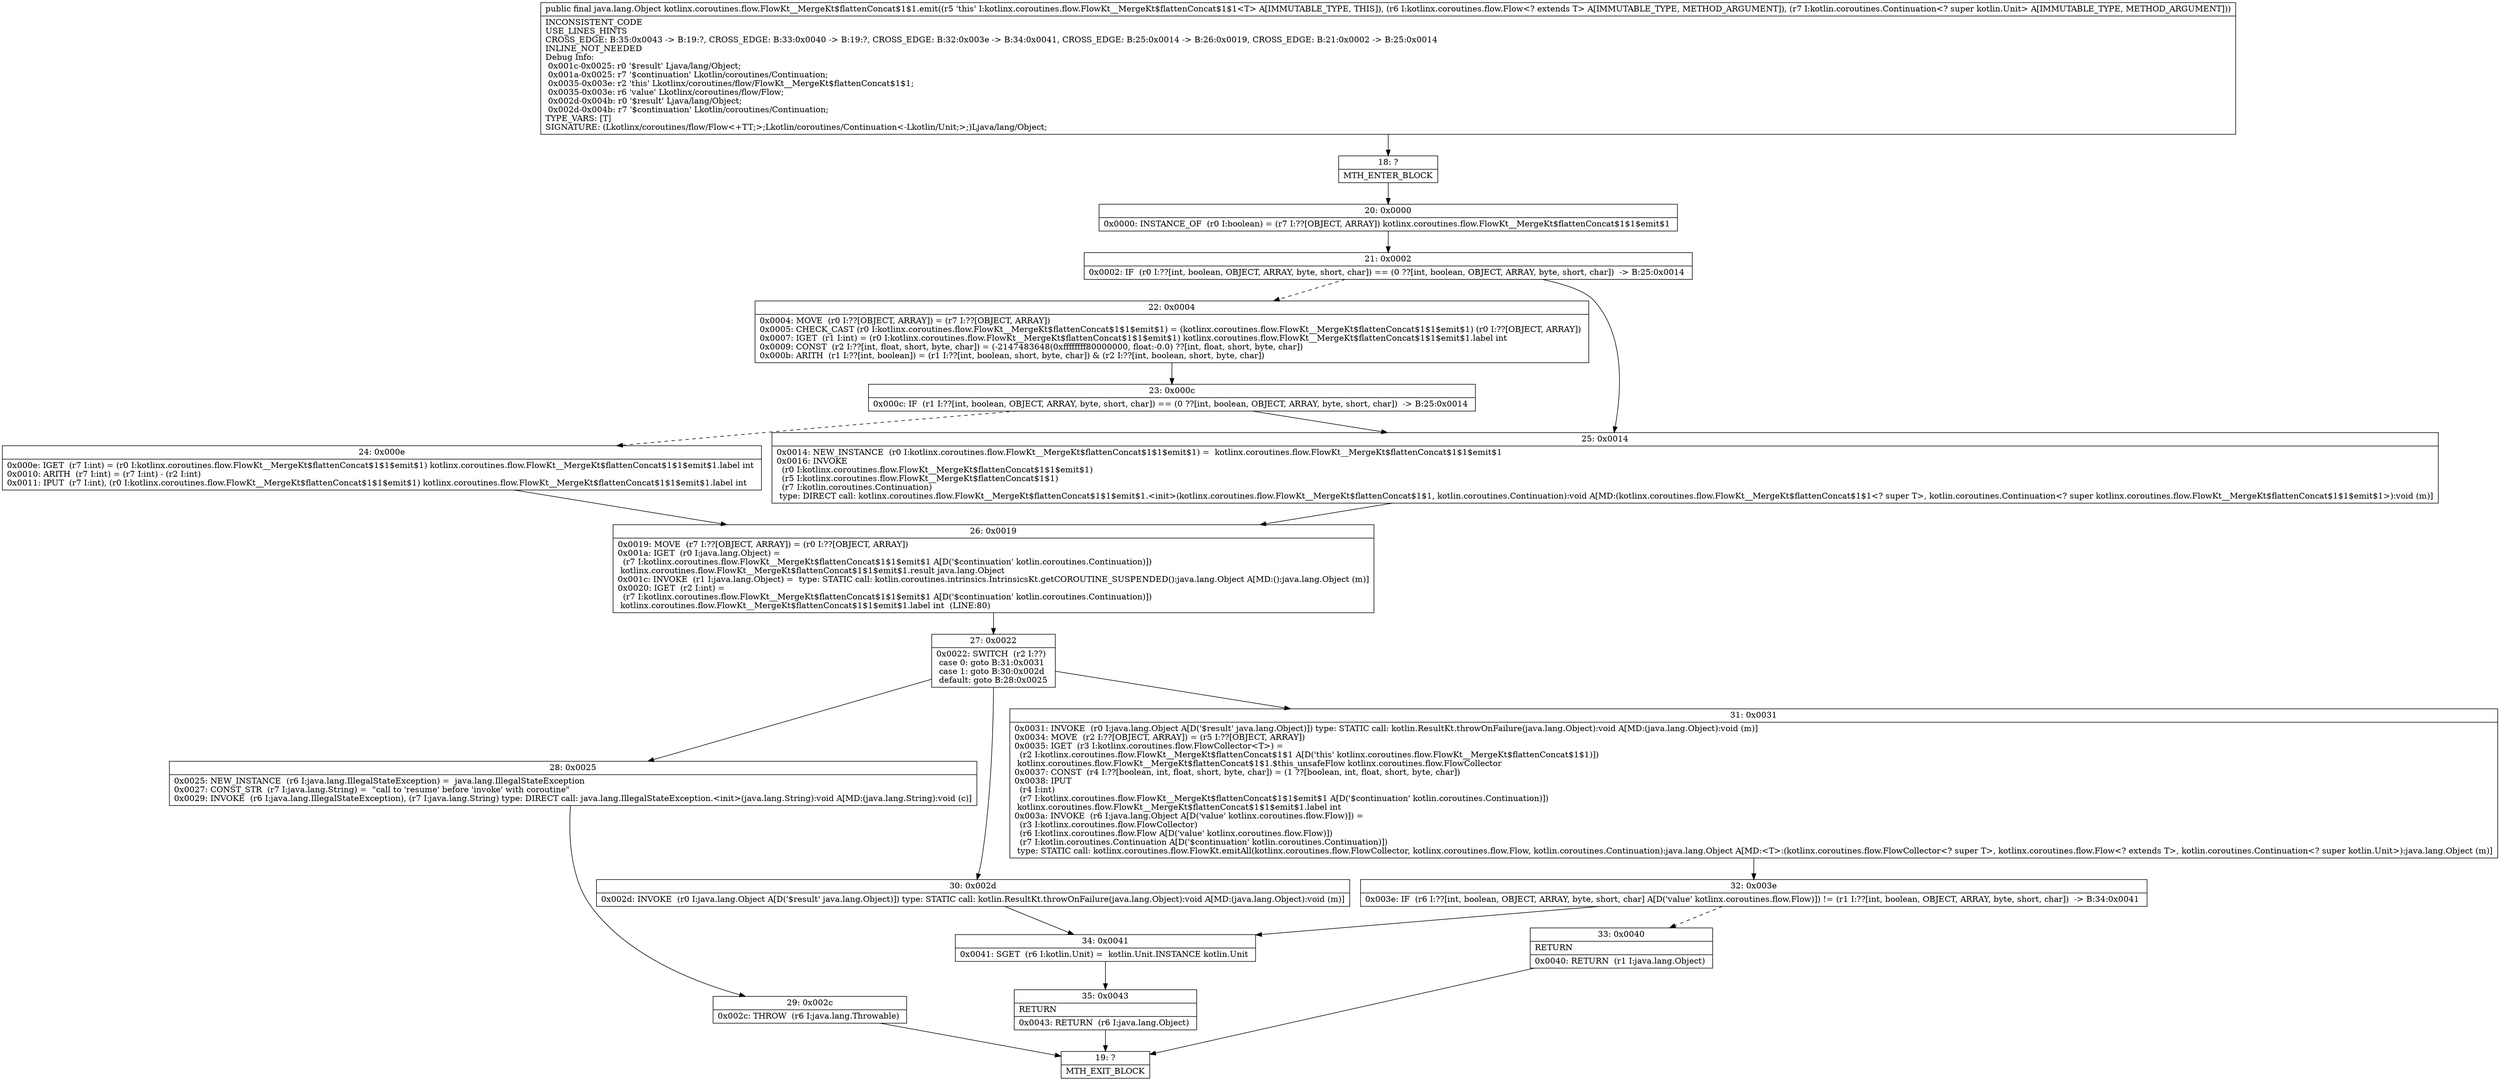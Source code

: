 digraph "CFG forkotlinx.coroutines.flow.FlowKt__MergeKt$flattenConcat$1$1.emit(Lkotlinx\/coroutines\/flow\/Flow;Lkotlin\/coroutines\/Continuation;)Ljava\/lang\/Object;" {
Node_18 [shape=record,label="{18\:\ ?|MTH_ENTER_BLOCK\l}"];
Node_20 [shape=record,label="{20\:\ 0x0000|0x0000: INSTANCE_OF  (r0 I:boolean) = (r7 I:??[OBJECT, ARRAY]) kotlinx.coroutines.flow.FlowKt__MergeKt$flattenConcat$1$1$emit$1 \l}"];
Node_21 [shape=record,label="{21\:\ 0x0002|0x0002: IF  (r0 I:??[int, boolean, OBJECT, ARRAY, byte, short, char]) == (0 ??[int, boolean, OBJECT, ARRAY, byte, short, char])  \-\> B:25:0x0014 \l}"];
Node_22 [shape=record,label="{22\:\ 0x0004|0x0004: MOVE  (r0 I:??[OBJECT, ARRAY]) = (r7 I:??[OBJECT, ARRAY]) \l0x0005: CHECK_CAST (r0 I:kotlinx.coroutines.flow.FlowKt__MergeKt$flattenConcat$1$1$emit$1) = (kotlinx.coroutines.flow.FlowKt__MergeKt$flattenConcat$1$1$emit$1) (r0 I:??[OBJECT, ARRAY]) \l0x0007: IGET  (r1 I:int) = (r0 I:kotlinx.coroutines.flow.FlowKt__MergeKt$flattenConcat$1$1$emit$1) kotlinx.coroutines.flow.FlowKt__MergeKt$flattenConcat$1$1$emit$1.label int \l0x0009: CONST  (r2 I:??[int, float, short, byte, char]) = (\-2147483648(0xffffffff80000000, float:\-0.0) ??[int, float, short, byte, char]) \l0x000b: ARITH  (r1 I:??[int, boolean]) = (r1 I:??[int, boolean, short, byte, char]) & (r2 I:??[int, boolean, short, byte, char]) \l}"];
Node_23 [shape=record,label="{23\:\ 0x000c|0x000c: IF  (r1 I:??[int, boolean, OBJECT, ARRAY, byte, short, char]) == (0 ??[int, boolean, OBJECT, ARRAY, byte, short, char])  \-\> B:25:0x0014 \l}"];
Node_24 [shape=record,label="{24\:\ 0x000e|0x000e: IGET  (r7 I:int) = (r0 I:kotlinx.coroutines.flow.FlowKt__MergeKt$flattenConcat$1$1$emit$1) kotlinx.coroutines.flow.FlowKt__MergeKt$flattenConcat$1$1$emit$1.label int \l0x0010: ARITH  (r7 I:int) = (r7 I:int) \- (r2 I:int) \l0x0011: IPUT  (r7 I:int), (r0 I:kotlinx.coroutines.flow.FlowKt__MergeKt$flattenConcat$1$1$emit$1) kotlinx.coroutines.flow.FlowKt__MergeKt$flattenConcat$1$1$emit$1.label int \l}"];
Node_26 [shape=record,label="{26\:\ 0x0019|0x0019: MOVE  (r7 I:??[OBJECT, ARRAY]) = (r0 I:??[OBJECT, ARRAY]) \l0x001a: IGET  (r0 I:java.lang.Object) = \l  (r7 I:kotlinx.coroutines.flow.FlowKt__MergeKt$flattenConcat$1$1$emit$1 A[D('$continuation' kotlin.coroutines.Continuation)])\l kotlinx.coroutines.flow.FlowKt__MergeKt$flattenConcat$1$1$emit$1.result java.lang.Object \l0x001c: INVOKE  (r1 I:java.lang.Object) =  type: STATIC call: kotlin.coroutines.intrinsics.IntrinsicsKt.getCOROUTINE_SUSPENDED():java.lang.Object A[MD:():java.lang.Object (m)]\l0x0020: IGET  (r2 I:int) = \l  (r7 I:kotlinx.coroutines.flow.FlowKt__MergeKt$flattenConcat$1$1$emit$1 A[D('$continuation' kotlin.coroutines.Continuation)])\l kotlinx.coroutines.flow.FlowKt__MergeKt$flattenConcat$1$1$emit$1.label int  (LINE:80)\l}"];
Node_27 [shape=record,label="{27\:\ 0x0022|0x0022: SWITCH  (r2 I:??)\l case 0: goto B:31:0x0031\l case 1: goto B:30:0x002d\l default: goto B:28:0x0025 \l}"];
Node_28 [shape=record,label="{28\:\ 0x0025|0x0025: NEW_INSTANCE  (r6 I:java.lang.IllegalStateException) =  java.lang.IllegalStateException \l0x0027: CONST_STR  (r7 I:java.lang.String) =  \"call to 'resume' before 'invoke' with coroutine\" \l0x0029: INVOKE  (r6 I:java.lang.IllegalStateException), (r7 I:java.lang.String) type: DIRECT call: java.lang.IllegalStateException.\<init\>(java.lang.String):void A[MD:(java.lang.String):void (c)]\l}"];
Node_29 [shape=record,label="{29\:\ 0x002c|0x002c: THROW  (r6 I:java.lang.Throwable) \l}"];
Node_19 [shape=record,label="{19\:\ ?|MTH_EXIT_BLOCK\l}"];
Node_30 [shape=record,label="{30\:\ 0x002d|0x002d: INVOKE  (r0 I:java.lang.Object A[D('$result' java.lang.Object)]) type: STATIC call: kotlin.ResultKt.throwOnFailure(java.lang.Object):void A[MD:(java.lang.Object):void (m)]\l}"];
Node_34 [shape=record,label="{34\:\ 0x0041|0x0041: SGET  (r6 I:kotlin.Unit) =  kotlin.Unit.INSTANCE kotlin.Unit \l}"];
Node_35 [shape=record,label="{35\:\ 0x0043|RETURN\l|0x0043: RETURN  (r6 I:java.lang.Object) \l}"];
Node_31 [shape=record,label="{31\:\ 0x0031|0x0031: INVOKE  (r0 I:java.lang.Object A[D('$result' java.lang.Object)]) type: STATIC call: kotlin.ResultKt.throwOnFailure(java.lang.Object):void A[MD:(java.lang.Object):void (m)]\l0x0034: MOVE  (r2 I:??[OBJECT, ARRAY]) = (r5 I:??[OBJECT, ARRAY]) \l0x0035: IGET  (r3 I:kotlinx.coroutines.flow.FlowCollector\<T\>) = \l  (r2 I:kotlinx.coroutines.flow.FlowKt__MergeKt$flattenConcat$1$1 A[D('this' kotlinx.coroutines.flow.FlowKt__MergeKt$flattenConcat$1$1)])\l kotlinx.coroutines.flow.FlowKt__MergeKt$flattenConcat$1$1.$this_unsafeFlow kotlinx.coroutines.flow.FlowCollector \l0x0037: CONST  (r4 I:??[boolean, int, float, short, byte, char]) = (1 ??[boolean, int, float, short, byte, char]) \l0x0038: IPUT  \l  (r4 I:int)\l  (r7 I:kotlinx.coroutines.flow.FlowKt__MergeKt$flattenConcat$1$1$emit$1 A[D('$continuation' kotlin.coroutines.Continuation)])\l kotlinx.coroutines.flow.FlowKt__MergeKt$flattenConcat$1$1$emit$1.label int \l0x003a: INVOKE  (r6 I:java.lang.Object A[D('value' kotlinx.coroutines.flow.Flow)]) = \l  (r3 I:kotlinx.coroutines.flow.FlowCollector)\l  (r6 I:kotlinx.coroutines.flow.Flow A[D('value' kotlinx.coroutines.flow.Flow)])\l  (r7 I:kotlin.coroutines.Continuation A[D('$continuation' kotlin.coroutines.Continuation)])\l type: STATIC call: kotlinx.coroutines.flow.FlowKt.emitAll(kotlinx.coroutines.flow.FlowCollector, kotlinx.coroutines.flow.Flow, kotlin.coroutines.Continuation):java.lang.Object A[MD:\<T\>:(kotlinx.coroutines.flow.FlowCollector\<? super T\>, kotlinx.coroutines.flow.Flow\<? extends T\>, kotlin.coroutines.Continuation\<? super kotlin.Unit\>):java.lang.Object (m)]\l}"];
Node_32 [shape=record,label="{32\:\ 0x003e|0x003e: IF  (r6 I:??[int, boolean, OBJECT, ARRAY, byte, short, char] A[D('value' kotlinx.coroutines.flow.Flow)]) != (r1 I:??[int, boolean, OBJECT, ARRAY, byte, short, char])  \-\> B:34:0x0041 \l}"];
Node_33 [shape=record,label="{33\:\ 0x0040|RETURN\l|0x0040: RETURN  (r1 I:java.lang.Object) \l}"];
Node_25 [shape=record,label="{25\:\ 0x0014|0x0014: NEW_INSTANCE  (r0 I:kotlinx.coroutines.flow.FlowKt__MergeKt$flattenConcat$1$1$emit$1) =  kotlinx.coroutines.flow.FlowKt__MergeKt$flattenConcat$1$1$emit$1 \l0x0016: INVOKE  \l  (r0 I:kotlinx.coroutines.flow.FlowKt__MergeKt$flattenConcat$1$1$emit$1)\l  (r5 I:kotlinx.coroutines.flow.FlowKt__MergeKt$flattenConcat$1$1)\l  (r7 I:kotlin.coroutines.Continuation)\l type: DIRECT call: kotlinx.coroutines.flow.FlowKt__MergeKt$flattenConcat$1$1$emit$1.\<init\>(kotlinx.coroutines.flow.FlowKt__MergeKt$flattenConcat$1$1, kotlin.coroutines.Continuation):void A[MD:(kotlinx.coroutines.flow.FlowKt__MergeKt$flattenConcat$1$1\<? super T\>, kotlin.coroutines.Continuation\<? super kotlinx.coroutines.flow.FlowKt__MergeKt$flattenConcat$1$1$emit$1\>):void (m)]\l}"];
MethodNode[shape=record,label="{public final java.lang.Object kotlinx.coroutines.flow.FlowKt__MergeKt$flattenConcat$1$1.emit((r5 'this' I:kotlinx.coroutines.flow.FlowKt__MergeKt$flattenConcat$1$1\<T\> A[IMMUTABLE_TYPE, THIS]), (r6 I:kotlinx.coroutines.flow.Flow\<? extends T\> A[IMMUTABLE_TYPE, METHOD_ARGUMENT]), (r7 I:kotlin.coroutines.Continuation\<? super kotlin.Unit\> A[IMMUTABLE_TYPE, METHOD_ARGUMENT]))  | INCONSISTENT_CODE\lUSE_LINES_HINTS\lCROSS_EDGE: B:35:0x0043 \-\> B:19:?, CROSS_EDGE: B:33:0x0040 \-\> B:19:?, CROSS_EDGE: B:32:0x003e \-\> B:34:0x0041, CROSS_EDGE: B:25:0x0014 \-\> B:26:0x0019, CROSS_EDGE: B:21:0x0002 \-\> B:25:0x0014\lINLINE_NOT_NEEDED\lDebug Info:\l  0x001c\-0x0025: r0 '$result' Ljava\/lang\/Object;\l  0x001a\-0x0025: r7 '$continuation' Lkotlin\/coroutines\/Continuation;\l  0x0035\-0x003e: r2 'this' Lkotlinx\/coroutines\/flow\/FlowKt__MergeKt$flattenConcat$1$1;\l  0x0035\-0x003e: r6 'value' Lkotlinx\/coroutines\/flow\/Flow;\l  0x002d\-0x004b: r0 '$result' Ljava\/lang\/Object;\l  0x002d\-0x004b: r7 '$continuation' Lkotlin\/coroutines\/Continuation;\lTYPE_VARS: [T]\lSIGNATURE: (Lkotlinx\/coroutines\/flow\/Flow\<+TT;\>;Lkotlin\/coroutines\/Continuation\<\-Lkotlin\/Unit;\>;)Ljava\/lang\/Object;\l}"];
MethodNode -> Node_18;Node_18 -> Node_20;
Node_20 -> Node_21;
Node_21 -> Node_22[style=dashed];
Node_21 -> Node_25;
Node_22 -> Node_23;
Node_23 -> Node_24[style=dashed];
Node_23 -> Node_25;
Node_24 -> Node_26;
Node_26 -> Node_27;
Node_27 -> Node_28;
Node_27 -> Node_30;
Node_27 -> Node_31;
Node_28 -> Node_29;
Node_29 -> Node_19;
Node_30 -> Node_34;
Node_34 -> Node_35;
Node_35 -> Node_19;
Node_31 -> Node_32;
Node_32 -> Node_33[style=dashed];
Node_32 -> Node_34;
Node_33 -> Node_19;
Node_25 -> Node_26;
}

